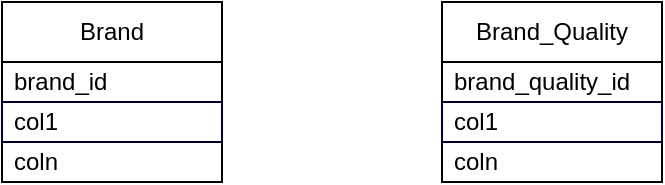 <mxfile version="26.0.16">
  <diagram name="Page-1" id="X8N5cs9RzUsLu2m5VZ0T">
    <mxGraphModel dx="732" dy="449" grid="1" gridSize="10" guides="1" tooltips="1" connect="1" arrows="1" fold="1" page="1" pageScale="1" pageWidth="827" pageHeight="1169" math="0" shadow="0">
      <root>
        <mxCell id="0" />
        <mxCell id="1" parent="0" />
        <mxCell id="64hvi0usrAPv1fW5hsBz-1" value="Brand" style="swimlane;fontStyle=0;childLayout=stackLayout;horizontal=1;startSize=30;horizontalStack=0;resizeParent=1;resizeParentMax=0;resizeLast=0;collapsible=1;marginBottom=0;whiteSpace=wrap;html=1;" vertex="1" parent="1">
          <mxGeometry x="60" y="40" width="110" height="90" as="geometry" />
        </mxCell>
        <mxCell id="64hvi0usrAPv1fW5hsBz-2" value="brand_id" style="text;strokeColor=none;fillColor=none;align=left;verticalAlign=middle;spacingLeft=4;spacingRight=4;overflow=hidden;points=[[0,0.5],[1,0.5]];portConstraint=eastwest;rotatable=0;whiteSpace=wrap;html=1;" vertex="1" parent="64hvi0usrAPv1fW5hsBz-1">
          <mxGeometry y="30" width="110" height="20" as="geometry" />
        </mxCell>
        <mxCell id="64hvi0usrAPv1fW5hsBz-3" value="col1" style="text;strokeColor=#000033;fillColor=none;align=left;verticalAlign=middle;spacingLeft=4;spacingRight=4;overflow=hidden;points=[[0,0.5],[1,0.5]];portConstraint=eastwest;rotatable=0;whiteSpace=wrap;html=1;perimeterSpacing=1;" vertex="1" parent="64hvi0usrAPv1fW5hsBz-1">
          <mxGeometry y="50" width="110" height="20" as="geometry" />
        </mxCell>
        <mxCell id="64hvi0usrAPv1fW5hsBz-4" value="coln" style="text;strokeColor=none;fillColor=none;align=left;verticalAlign=middle;spacingLeft=4;spacingRight=4;overflow=hidden;points=[[0,0.5],[1,0.5]];portConstraint=eastwest;rotatable=0;whiteSpace=wrap;html=1;" vertex="1" parent="64hvi0usrAPv1fW5hsBz-1">
          <mxGeometry y="70" width="110" height="20" as="geometry" />
        </mxCell>
        <mxCell id="64hvi0usrAPv1fW5hsBz-5" value="Brand_Quality" style="swimlane;fontStyle=0;childLayout=stackLayout;horizontal=1;startSize=30;horizontalStack=0;resizeParent=1;resizeParentMax=0;resizeLast=0;collapsible=1;marginBottom=0;whiteSpace=wrap;html=1;" vertex="1" parent="1">
          <mxGeometry x="280" y="40" width="110" height="90" as="geometry" />
        </mxCell>
        <mxCell id="64hvi0usrAPv1fW5hsBz-6" value="brand_quality_id" style="text;strokeColor=none;fillColor=none;align=left;verticalAlign=middle;spacingLeft=4;spacingRight=4;overflow=hidden;points=[[0,0.5],[1,0.5]];portConstraint=eastwest;rotatable=0;whiteSpace=wrap;html=1;" vertex="1" parent="64hvi0usrAPv1fW5hsBz-5">
          <mxGeometry y="30" width="110" height="20" as="geometry" />
        </mxCell>
        <mxCell id="64hvi0usrAPv1fW5hsBz-7" value="col1" style="text;strokeColor=#000033;fillColor=none;align=left;verticalAlign=middle;spacingLeft=4;spacingRight=4;overflow=hidden;points=[[0,0.5],[1,0.5]];portConstraint=eastwest;rotatable=0;whiteSpace=wrap;html=1;perimeterSpacing=1;" vertex="1" parent="64hvi0usrAPv1fW5hsBz-5">
          <mxGeometry y="50" width="110" height="20" as="geometry" />
        </mxCell>
        <mxCell id="64hvi0usrAPv1fW5hsBz-8" value="coln" style="text;strokeColor=none;fillColor=none;align=left;verticalAlign=middle;spacingLeft=4;spacingRight=4;overflow=hidden;points=[[0,0.5],[1,0.5]];portConstraint=eastwest;rotatable=0;whiteSpace=wrap;html=1;" vertex="1" parent="64hvi0usrAPv1fW5hsBz-5">
          <mxGeometry y="70" width="110" height="20" as="geometry" />
        </mxCell>
      </root>
    </mxGraphModel>
  </diagram>
</mxfile>
